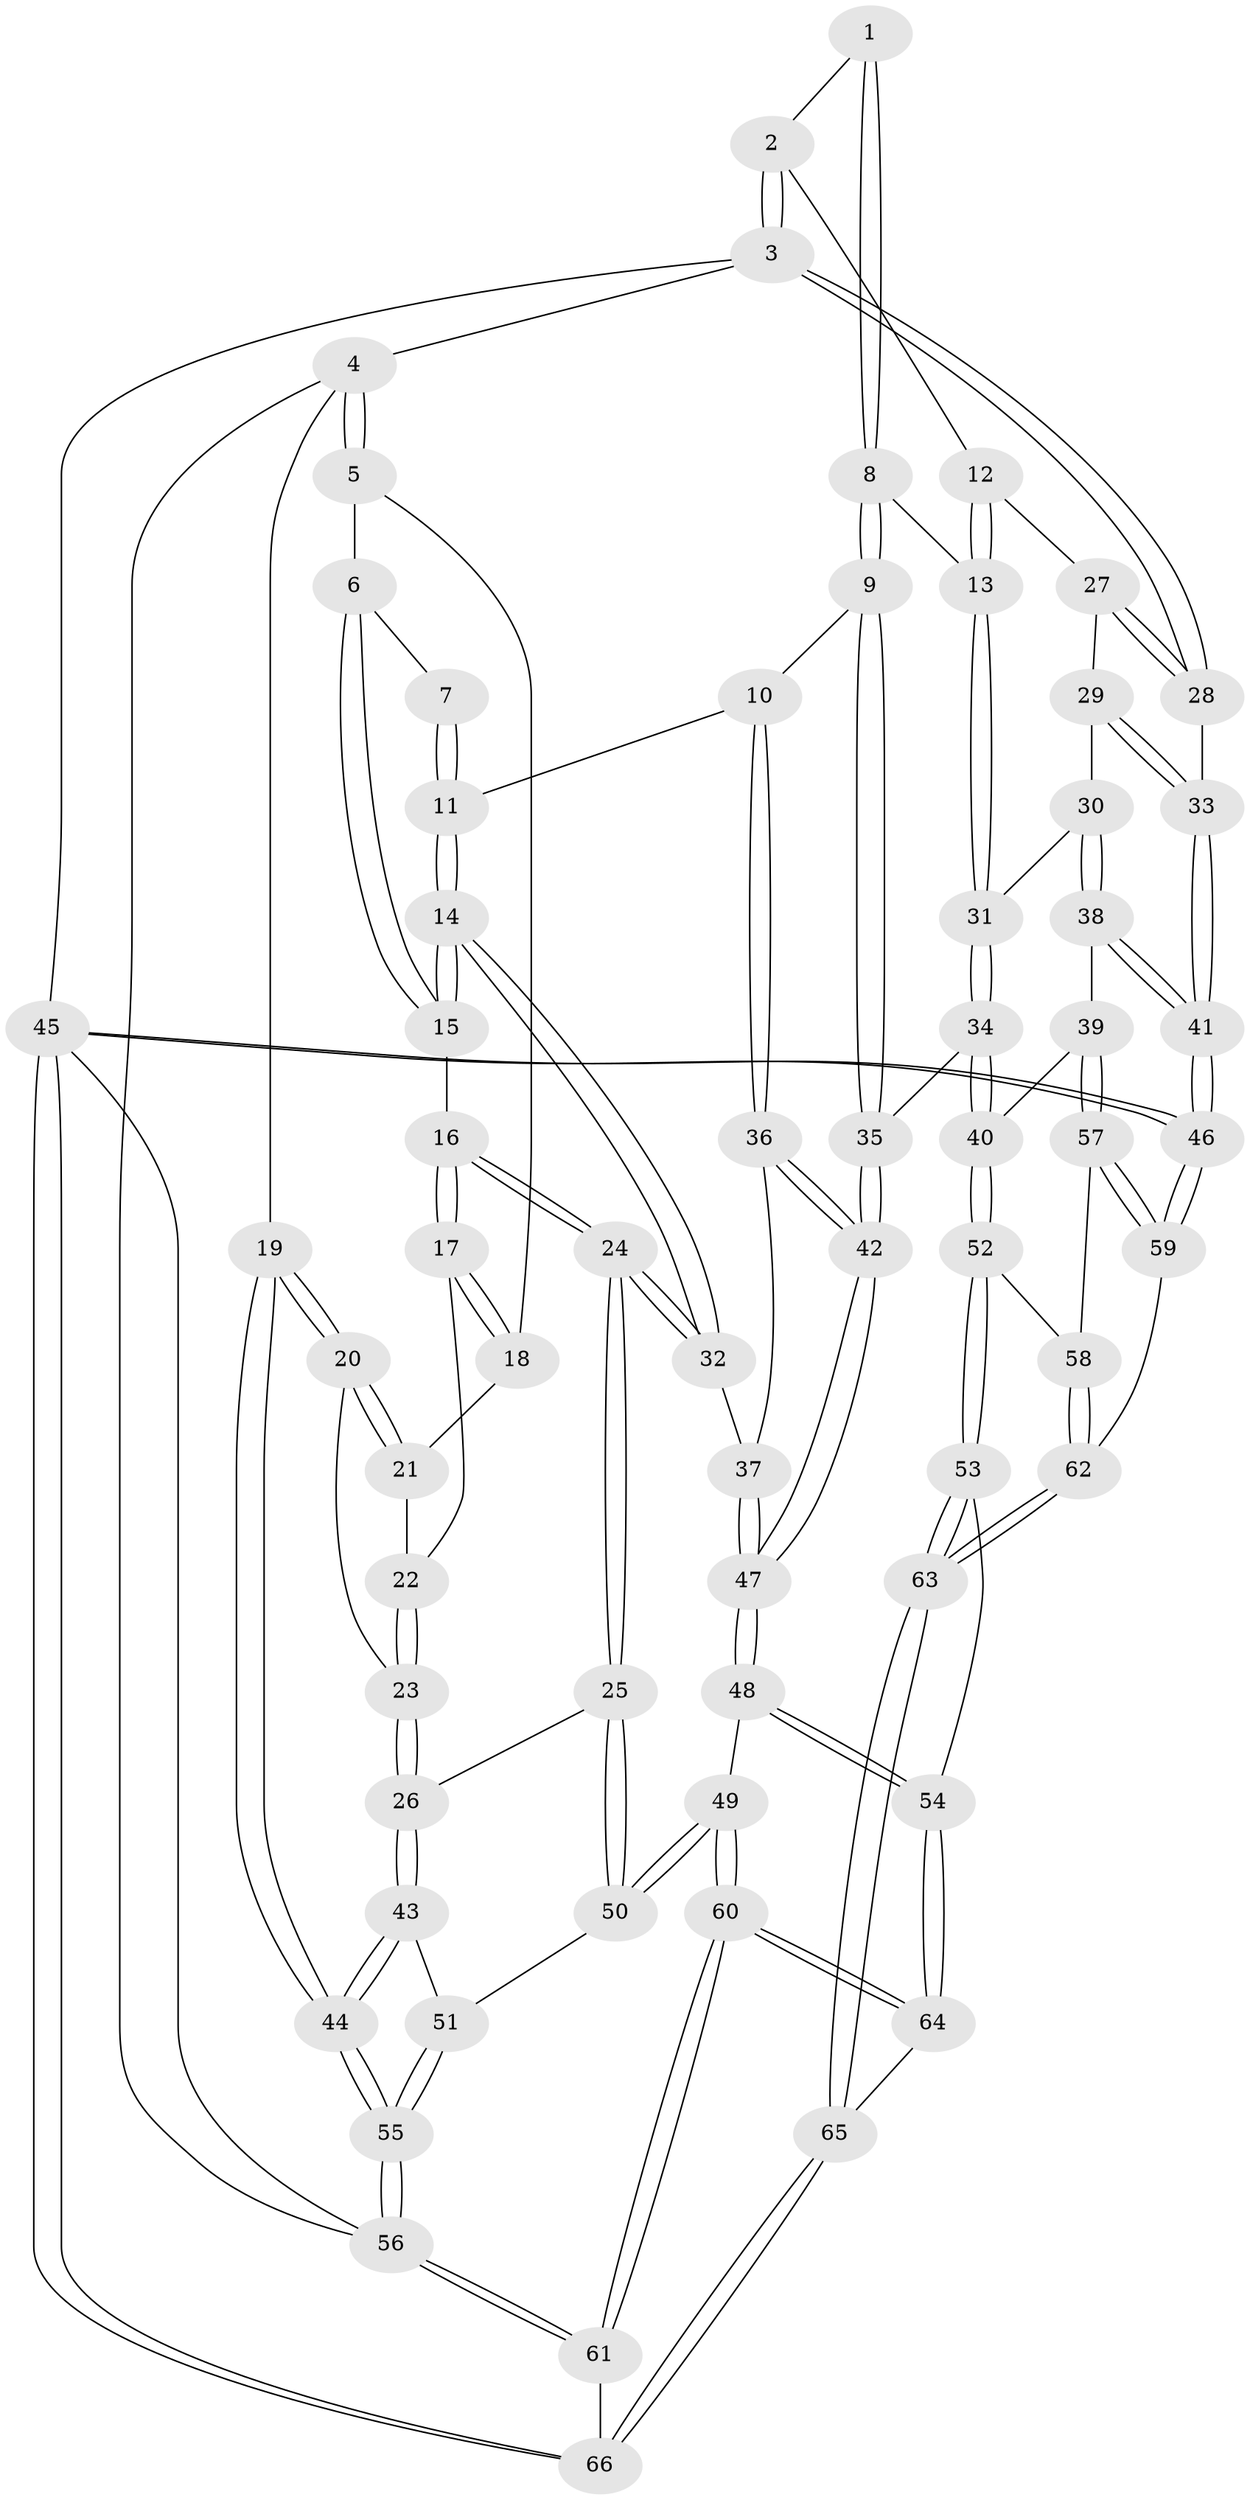 // Generated by graph-tools (version 1.1) at 2025/27/03/09/25 03:27:08]
// undirected, 66 vertices, 162 edges
graph export_dot {
graph [start="1"]
  node [color=gray90,style=filled];
  1 [pos="+0.6800374445453143+0"];
  2 [pos="+0.8101108801168879+0"];
  3 [pos="+1+0"];
  4 [pos="+0+0"];
  5 [pos="+0.14223416954321647+0"];
  6 [pos="+0.21889362566980175+0"];
  7 [pos="+0.47461934504726994+0"];
  8 [pos="+0.7045160223773391+0.1155037180733551"];
  9 [pos="+0.67963729445635+0.14703780651412582"];
  10 [pos="+0.6107139906367517+0.15535156512750936"];
  11 [pos="+0.46296598268633365+0.09136524388136409"];
  12 [pos="+0.8867305304469951+0.09643374337916422"];
  13 [pos="+0.8525290325870851+0.12573049527562905"];
  14 [pos="+0.37670390102559315+0.15519552227731634"];
  15 [pos="+0.2685872115675108+0"];
  16 [pos="+0.19635089296594052+0.12509972496518085"];
  17 [pos="+0.15126754114451482+0.10229834107449927"];
  18 [pos="+0.11069753407581556+0.012168102282840133"];
  19 [pos="+0+0.17482790286628982"];
  20 [pos="+0+0.16793507368555732"];
  21 [pos="+0.037696705207545776+0.0924338866588825"];
  22 [pos="+0.11214899795408831+0.12894390740331002"];
  23 [pos="+0.07334111513068513+0.2069145984048529"];
  24 [pos="+0.2738436664487003+0.2806051229441235"];
  25 [pos="+0.2639191717438966+0.286808297646858"];
  26 [pos="+0.19388218663203993+0.3012797462055603"];
  27 [pos="+0.9646820773702185+0.07682999161563746"];
  28 [pos="+1+0"];
  29 [pos="+0.9685000818444409+0.19008542348865962"];
  30 [pos="+0.9286561684029999+0.23164933256551593"];
  31 [pos="+0.8891304647960339+0.20638447573908028"];
  32 [pos="+0.3201631880459248+0.27327464033430415"];
  33 [pos="+1+0.06828913659565498"];
  34 [pos="+0.7619376091982797+0.3568349572635704"];
  35 [pos="+0.7269671580258296+0.337379565478174"];
  36 [pos="+0.5350546162191275+0.2604485262750779"];
  37 [pos="+0.33702565128474066+0.2849125786995606"];
  38 [pos="+1+0.41083567669635135"];
  39 [pos="+0.9471314119027944+0.4434422715418027"];
  40 [pos="+0.8510545704923624+0.45200842073860825"];
  41 [pos="+1+0.4162151408561466"];
  42 [pos="+0.5942368427526618+0.3960148208987833"];
  43 [pos="+0.07168873454589708+0.40522848355806307"];
  44 [pos="+0+0.4280905016459514"];
  45 [pos="+1+1"];
  46 [pos="+1+0.9157140353807632"];
  47 [pos="+0.49932678410620573+0.507541041253726"];
  48 [pos="+0.4977867836765996+0.562826723976975"];
  49 [pos="+0.2911229873814549+0.6167803436464465"];
  50 [pos="+0.25235026867930105+0.5760684100261774"];
  51 [pos="+0.16360250604011045+0.5461817403628428"];
  52 [pos="+0.7574340817271253+0.6004086042908681"];
  53 [pos="+0.6274510684295953+0.6206143132748434"];
  54 [pos="+0.5549308155364839+0.6234843912314529"];
  55 [pos="+0+0.8710121196199034"];
  56 [pos="+0+1"];
  57 [pos="+0.9423869943068188+0.6973043771632409"];
  58 [pos="+0.775266070206618+0.6246230243635911"];
  59 [pos="+1+0.8022970677008581"];
  60 [pos="+0.10584703565915446+1"];
  61 [pos="+0.09722364940318773+1"];
  62 [pos="+0.8052859673446817+0.8426618680987366"];
  63 [pos="+0.7750522000954847+0.8703570673003911"];
  64 [pos="+0.5501376587989087+0.6763073367252872"];
  65 [pos="+0.6477087187953798+1"];
  66 [pos="+0.6446095324623902+1"];
  1 -- 2;
  1 -- 8;
  1 -- 8;
  2 -- 3;
  2 -- 3;
  2 -- 12;
  3 -- 4;
  3 -- 28;
  3 -- 28;
  3 -- 45;
  4 -- 5;
  4 -- 5;
  4 -- 19;
  4 -- 56;
  5 -- 6;
  5 -- 18;
  6 -- 7;
  6 -- 15;
  6 -- 15;
  7 -- 11;
  7 -- 11;
  8 -- 9;
  8 -- 9;
  8 -- 13;
  9 -- 10;
  9 -- 35;
  9 -- 35;
  10 -- 11;
  10 -- 36;
  10 -- 36;
  11 -- 14;
  11 -- 14;
  12 -- 13;
  12 -- 13;
  12 -- 27;
  13 -- 31;
  13 -- 31;
  14 -- 15;
  14 -- 15;
  14 -- 32;
  14 -- 32;
  15 -- 16;
  16 -- 17;
  16 -- 17;
  16 -- 24;
  16 -- 24;
  17 -- 18;
  17 -- 18;
  17 -- 22;
  18 -- 21;
  19 -- 20;
  19 -- 20;
  19 -- 44;
  19 -- 44;
  20 -- 21;
  20 -- 21;
  20 -- 23;
  21 -- 22;
  22 -- 23;
  22 -- 23;
  23 -- 26;
  23 -- 26;
  24 -- 25;
  24 -- 25;
  24 -- 32;
  24 -- 32;
  25 -- 26;
  25 -- 50;
  25 -- 50;
  26 -- 43;
  26 -- 43;
  27 -- 28;
  27 -- 28;
  27 -- 29;
  28 -- 33;
  29 -- 30;
  29 -- 33;
  29 -- 33;
  30 -- 31;
  30 -- 38;
  30 -- 38;
  31 -- 34;
  31 -- 34;
  32 -- 37;
  33 -- 41;
  33 -- 41;
  34 -- 35;
  34 -- 40;
  34 -- 40;
  35 -- 42;
  35 -- 42;
  36 -- 37;
  36 -- 42;
  36 -- 42;
  37 -- 47;
  37 -- 47;
  38 -- 39;
  38 -- 41;
  38 -- 41;
  39 -- 40;
  39 -- 57;
  39 -- 57;
  40 -- 52;
  40 -- 52;
  41 -- 46;
  41 -- 46;
  42 -- 47;
  42 -- 47;
  43 -- 44;
  43 -- 44;
  43 -- 51;
  44 -- 55;
  44 -- 55;
  45 -- 46;
  45 -- 46;
  45 -- 66;
  45 -- 66;
  45 -- 56;
  46 -- 59;
  46 -- 59;
  47 -- 48;
  47 -- 48;
  48 -- 49;
  48 -- 54;
  48 -- 54;
  49 -- 50;
  49 -- 50;
  49 -- 60;
  49 -- 60;
  50 -- 51;
  51 -- 55;
  51 -- 55;
  52 -- 53;
  52 -- 53;
  52 -- 58;
  53 -- 54;
  53 -- 63;
  53 -- 63;
  54 -- 64;
  54 -- 64;
  55 -- 56;
  55 -- 56;
  56 -- 61;
  56 -- 61;
  57 -- 58;
  57 -- 59;
  57 -- 59;
  58 -- 62;
  58 -- 62;
  59 -- 62;
  60 -- 61;
  60 -- 61;
  60 -- 64;
  60 -- 64;
  61 -- 66;
  62 -- 63;
  62 -- 63;
  63 -- 65;
  63 -- 65;
  64 -- 65;
  65 -- 66;
  65 -- 66;
}
